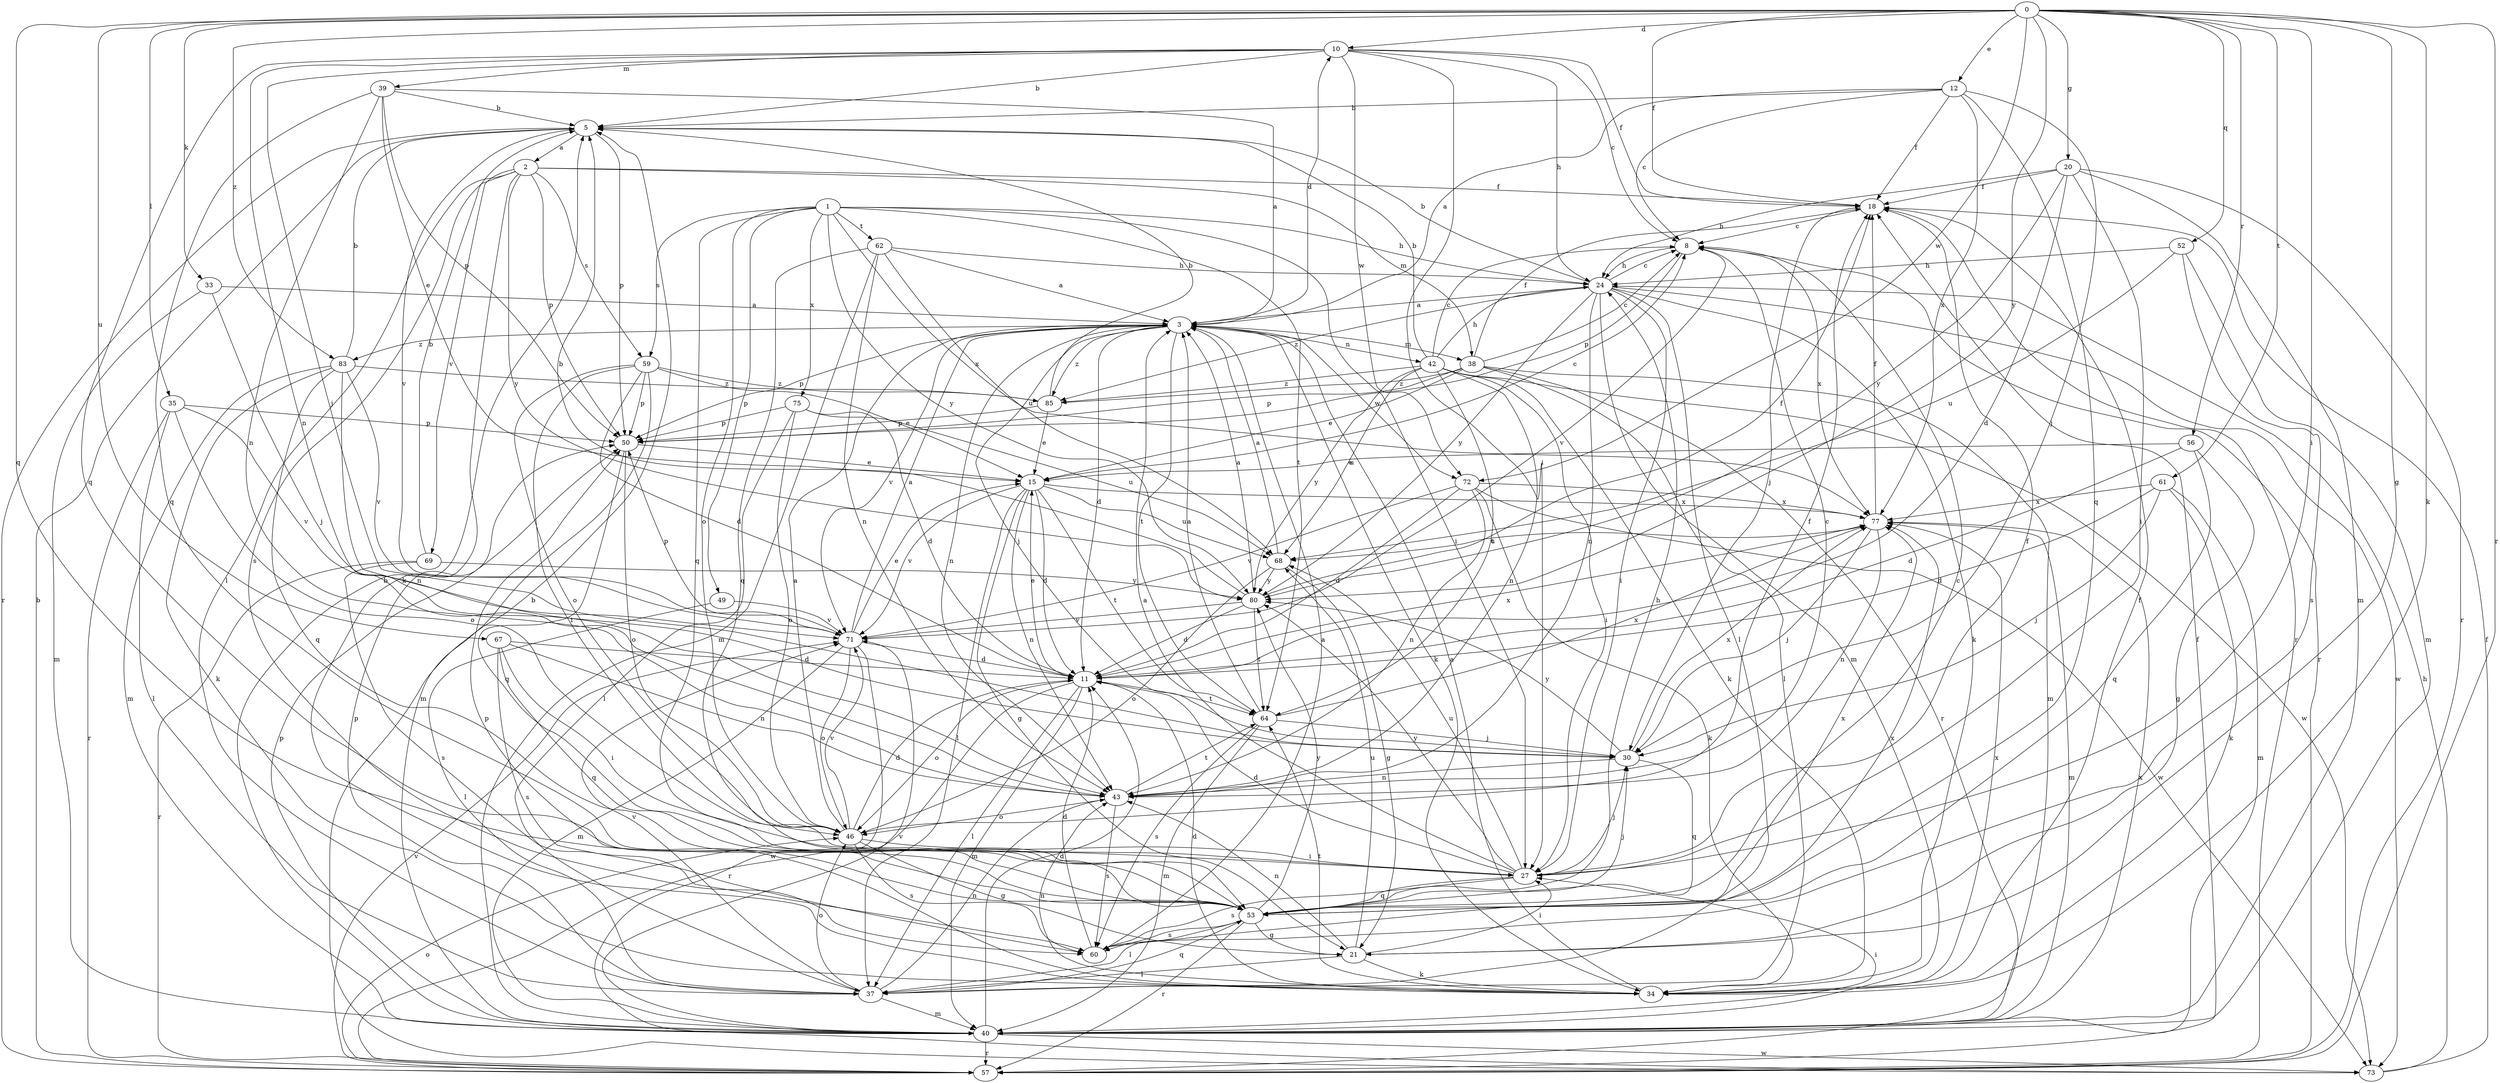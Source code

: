 strict digraph  {
0;
1;
2;
3;
5;
8;
10;
11;
12;
15;
18;
20;
21;
24;
27;
30;
33;
34;
35;
37;
38;
39;
40;
42;
43;
46;
49;
50;
52;
53;
56;
57;
59;
60;
61;
62;
64;
67;
68;
69;
71;
72;
73;
75;
77;
80;
83;
85;
0 -> 10  [label=d];
0 -> 12  [label=e];
0 -> 18  [label=f];
0 -> 20  [label=g];
0 -> 21  [label=g];
0 -> 27  [label=i];
0 -> 33  [label=k];
0 -> 34  [label=k];
0 -> 35  [label=l];
0 -> 52  [label=q];
0 -> 53  [label=q];
0 -> 56  [label=r];
0 -> 57  [label=r];
0 -> 61  [label=t];
0 -> 67  [label=u];
0 -> 72  [label=w];
0 -> 80  [label=y];
0 -> 83  [label=z];
1 -> 24  [label=h];
1 -> 27  [label=i];
1 -> 46  [label=o];
1 -> 49  [label=p];
1 -> 53  [label=q];
1 -> 59  [label=s];
1 -> 62  [label=t];
1 -> 64  [label=t];
1 -> 75  [label=x];
1 -> 77  [label=x];
1 -> 80  [label=y];
2 -> 18  [label=f];
2 -> 34  [label=k];
2 -> 37  [label=l];
2 -> 38  [label=m];
2 -> 50  [label=p];
2 -> 59  [label=s];
2 -> 60  [label=s];
2 -> 69  [label=v];
2 -> 80  [label=y];
3 -> 10  [label=d];
3 -> 11  [label=d];
3 -> 30  [label=j];
3 -> 34  [label=k];
3 -> 38  [label=m];
3 -> 42  [label=n];
3 -> 43  [label=n];
3 -> 50  [label=p];
3 -> 64  [label=t];
3 -> 71  [label=v];
3 -> 72  [label=w];
3 -> 83  [label=z];
3 -> 85  [label=z];
5 -> 2  [label=a];
5 -> 50  [label=p];
5 -> 57  [label=r];
5 -> 71  [label=v];
8 -> 24  [label=h];
8 -> 50  [label=p];
8 -> 57  [label=r];
8 -> 71  [label=v];
8 -> 77  [label=x];
10 -> 5  [label=b];
10 -> 8  [label=c];
10 -> 18  [label=f];
10 -> 24  [label=h];
10 -> 27  [label=i];
10 -> 30  [label=j];
10 -> 39  [label=m];
10 -> 43  [label=n];
10 -> 53  [label=q];
10 -> 72  [label=w];
11 -> 15  [label=e];
11 -> 37  [label=l];
11 -> 40  [label=m];
11 -> 46  [label=o];
11 -> 57  [label=r];
11 -> 64  [label=t];
11 -> 77  [label=x];
12 -> 3  [label=a];
12 -> 5  [label=b];
12 -> 8  [label=c];
12 -> 18  [label=f];
12 -> 30  [label=j];
12 -> 53  [label=q];
12 -> 77  [label=x];
15 -> 8  [label=c];
15 -> 11  [label=d];
15 -> 21  [label=g];
15 -> 37  [label=l];
15 -> 43  [label=n];
15 -> 64  [label=t];
15 -> 68  [label=u];
15 -> 71  [label=v];
15 -> 77  [label=x];
18 -> 8  [label=c];
18 -> 30  [label=j];
18 -> 57  [label=r];
20 -> 11  [label=d];
20 -> 18  [label=f];
20 -> 24  [label=h];
20 -> 27  [label=i];
20 -> 40  [label=m];
20 -> 57  [label=r];
20 -> 80  [label=y];
21 -> 27  [label=i];
21 -> 34  [label=k];
21 -> 37  [label=l];
21 -> 43  [label=n];
21 -> 68  [label=u];
24 -> 3  [label=a];
24 -> 5  [label=b];
24 -> 8  [label=c];
24 -> 27  [label=i];
24 -> 34  [label=k];
24 -> 37  [label=l];
24 -> 40  [label=m];
24 -> 43  [label=n];
24 -> 73  [label=w];
24 -> 80  [label=y];
24 -> 85  [label=z];
27 -> 3  [label=a];
27 -> 11  [label=d];
27 -> 18  [label=f];
27 -> 30  [label=j];
27 -> 53  [label=q];
27 -> 60  [label=s];
27 -> 68  [label=u];
27 -> 80  [label=y];
30 -> 43  [label=n];
30 -> 53  [label=q];
30 -> 77  [label=x];
30 -> 80  [label=y];
33 -> 3  [label=a];
33 -> 30  [label=j];
33 -> 40  [label=m];
34 -> 3  [label=a];
34 -> 11  [label=d];
34 -> 18  [label=f];
34 -> 43  [label=n];
34 -> 50  [label=p];
34 -> 64  [label=t];
34 -> 77  [label=x];
35 -> 37  [label=l];
35 -> 46  [label=o];
35 -> 50  [label=p];
35 -> 57  [label=r];
35 -> 71  [label=v];
37 -> 40  [label=m];
37 -> 43  [label=n];
37 -> 46  [label=o];
37 -> 50  [label=p];
37 -> 53  [label=q];
37 -> 71  [label=v];
38 -> 8  [label=c];
38 -> 15  [label=e];
38 -> 18  [label=f];
38 -> 37  [label=l];
38 -> 40  [label=m];
38 -> 50  [label=p];
38 -> 57  [label=r];
38 -> 85  [label=z];
39 -> 3  [label=a];
39 -> 5  [label=b];
39 -> 15  [label=e];
39 -> 43  [label=n];
39 -> 50  [label=p];
39 -> 53  [label=q];
40 -> 5  [label=b];
40 -> 11  [label=d];
40 -> 27  [label=i];
40 -> 50  [label=p];
40 -> 57  [label=r];
40 -> 71  [label=v];
40 -> 73  [label=w];
40 -> 77  [label=x];
42 -> 5  [label=b];
42 -> 8  [label=c];
42 -> 24  [label=h];
42 -> 27  [label=i];
42 -> 34  [label=k];
42 -> 43  [label=n];
42 -> 64  [label=t];
42 -> 68  [label=u];
42 -> 73  [label=w];
42 -> 80  [label=y];
42 -> 85  [label=z];
43 -> 8  [label=c];
43 -> 46  [label=o];
43 -> 60  [label=s];
43 -> 64  [label=t];
46 -> 3  [label=a];
46 -> 11  [label=d];
46 -> 18  [label=f];
46 -> 21  [label=g];
46 -> 27  [label=i];
46 -> 60  [label=s];
46 -> 71  [label=v];
49 -> 37  [label=l];
49 -> 71  [label=v];
50 -> 15  [label=e];
50 -> 46  [label=o];
50 -> 53  [label=q];
52 -> 24  [label=h];
52 -> 40  [label=m];
52 -> 60  [label=s];
52 -> 68  [label=u];
53 -> 8  [label=c];
53 -> 21  [label=g];
53 -> 24  [label=h];
53 -> 30  [label=j];
53 -> 37  [label=l];
53 -> 57  [label=r];
53 -> 60  [label=s];
53 -> 77  [label=x];
53 -> 80  [label=y];
56 -> 11  [label=d];
56 -> 15  [label=e];
56 -> 21  [label=g];
56 -> 53  [label=q];
57 -> 5  [label=b];
57 -> 18  [label=f];
57 -> 46  [label=o];
57 -> 71  [label=v];
59 -> 11  [label=d];
59 -> 15  [label=e];
59 -> 27  [label=i];
59 -> 40  [label=m];
59 -> 46  [label=o];
59 -> 50  [label=p];
59 -> 85  [label=z];
60 -> 3  [label=a];
60 -> 11  [label=d];
60 -> 77  [label=x];
61 -> 11  [label=d];
61 -> 30  [label=j];
61 -> 34  [label=k];
61 -> 40  [label=m];
61 -> 77  [label=x];
62 -> 3  [label=a];
62 -> 24  [label=h];
62 -> 40  [label=m];
62 -> 43  [label=n];
62 -> 53  [label=q];
62 -> 68  [label=u];
64 -> 3  [label=a];
64 -> 30  [label=j];
64 -> 40  [label=m];
64 -> 60  [label=s];
64 -> 77  [label=x];
67 -> 11  [label=d];
67 -> 27  [label=i];
67 -> 43  [label=n];
67 -> 53  [label=q];
67 -> 60  [label=s];
68 -> 3  [label=a];
68 -> 21  [label=g];
68 -> 46  [label=o];
68 -> 80  [label=y];
69 -> 5  [label=b];
69 -> 57  [label=r];
69 -> 60  [label=s];
69 -> 80  [label=y];
71 -> 3  [label=a];
71 -> 11  [label=d];
71 -> 15  [label=e];
71 -> 40  [label=m];
71 -> 46  [label=o];
71 -> 50  [label=p];
71 -> 73  [label=w];
72 -> 11  [label=d];
72 -> 34  [label=k];
72 -> 43  [label=n];
72 -> 71  [label=v];
72 -> 73  [label=w];
72 -> 77  [label=x];
73 -> 5  [label=b];
73 -> 18  [label=f];
73 -> 24  [label=h];
75 -> 11  [label=d];
75 -> 37  [label=l];
75 -> 46  [label=o];
75 -> 50  [label=p];
75 -> 68  [label=u];
77 -> 18  [label=f];
77 -> 30  [label=j];
77 -> 40  [label=m];
77 -> 43  [label=n];
77 -> 68  [label=u];
80 -> 3  [label=a];
80 -> 5  [label=b];
80 -> 11  [label=d];
80 -> 18  [label=f];
80 -> 64  [label=t];
80 -> 71  [label=v];
83 -> 5  [label=b];
83 -> 34  [label=k];
83 -> 40  [label=m];
83 -> 43  [label=n];
83 -> 53  [label=q];
83 -> 71  [label=v];
83 -> 85  [label=z];
85 -> 5  [label=b];
85 -> 15  [label=e];
85 -> 50  [label=p];
}
